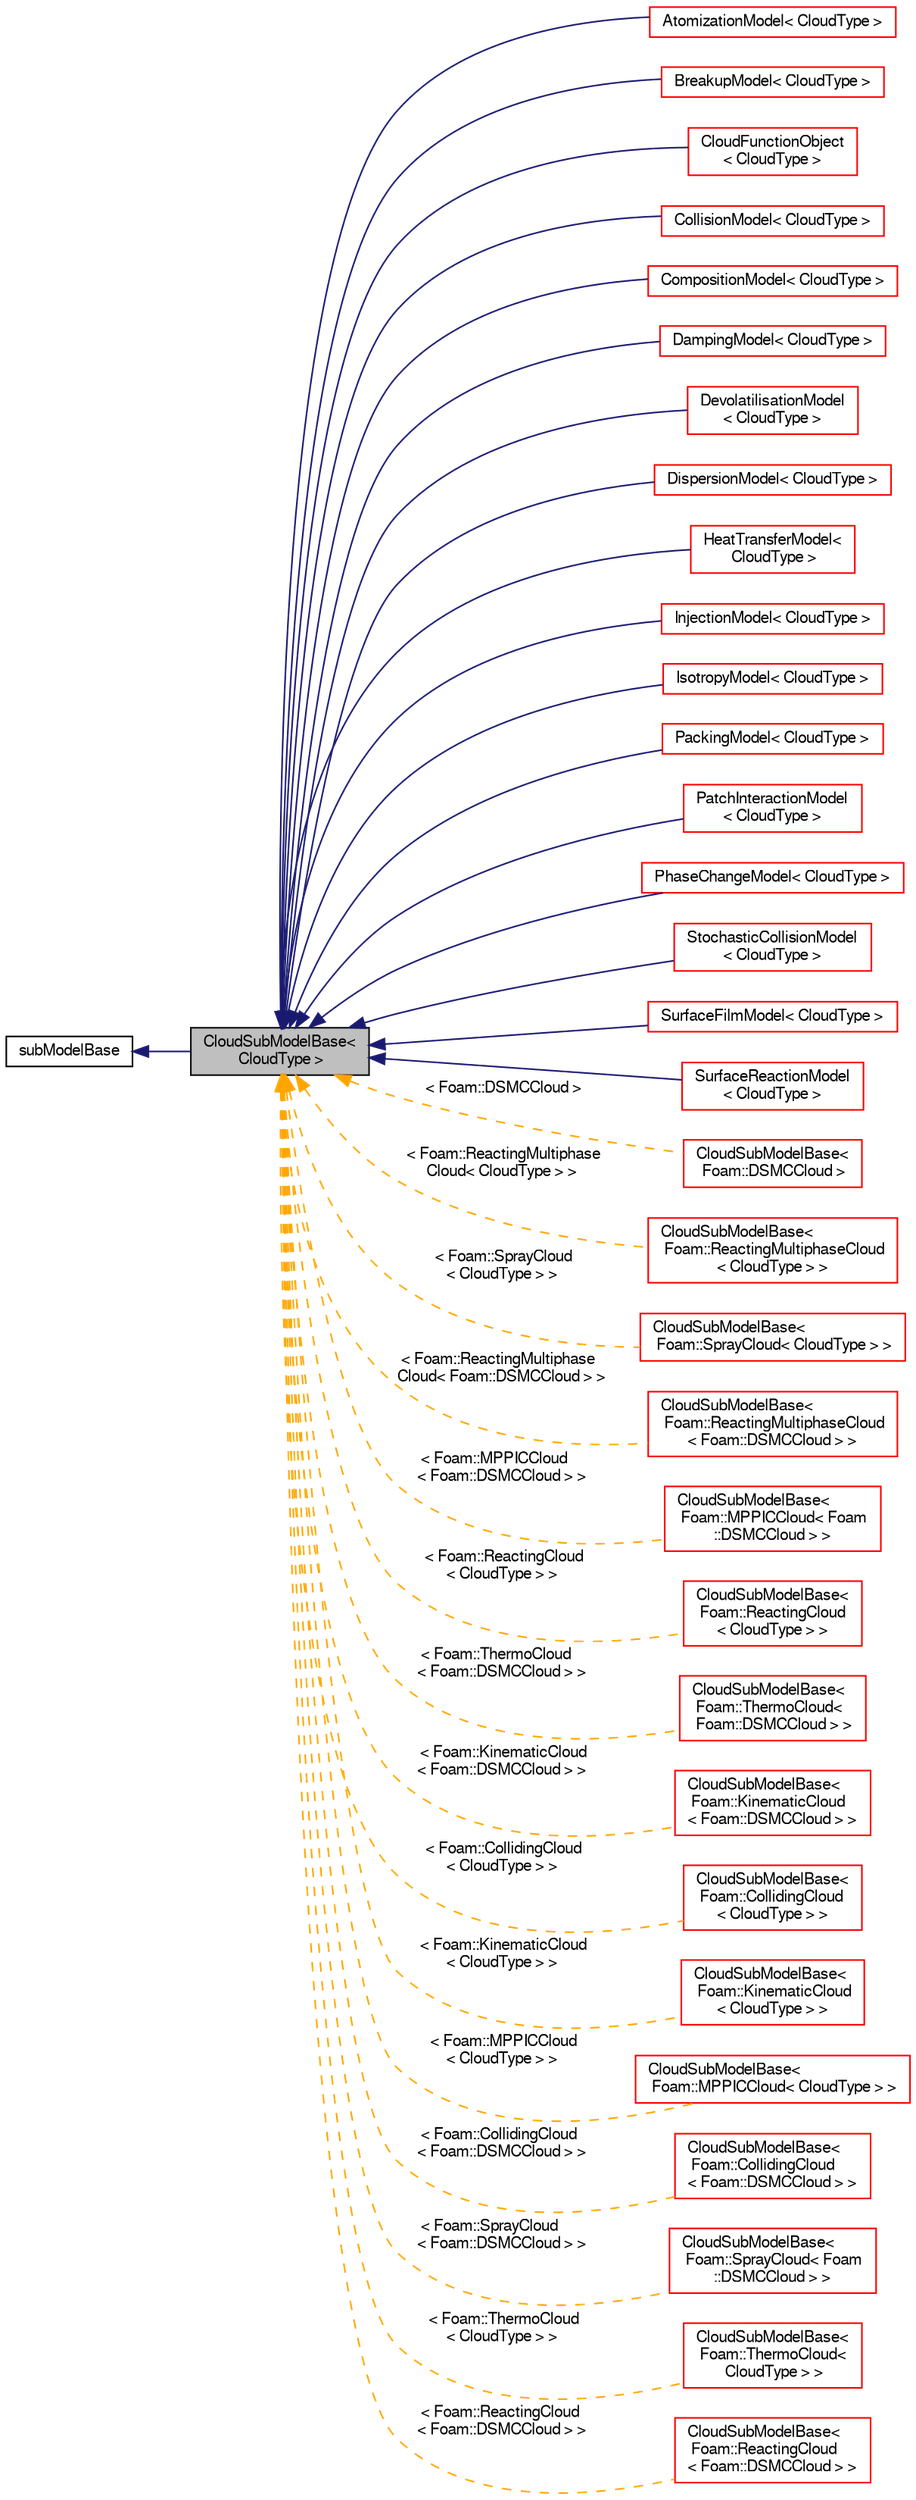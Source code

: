 digraph "CloudSubModelBase&lt; CloudType &gt;"
{
  bgcolor="transparent";
  edge [fontname="FreeSans",fontsize="10",labelfontname="FreeSans",labelfontsize="10"];
  node [fontname="FreeSans",fontsize="10",shape=record];
  rankdir="LR";
  Node1 [label="CloudSubModelBase\<\l CloudType \>",height=0.2,width=0.4,color="black", fillcolor="grey75", style="filled" fontcolor="black"];
  Node2 -> Node1 [dir="back",color="midnightblue",fontsize="10",style="solid",fontname="FreeSans"];
  Node2 [label="subModelBase",height=0.2,width=0.4,color="black",URL="$a02398.html",tooltip="Base class for generic sub-models requiring to be read from dictionary. Provides a mechanism to read ..."];
  Node1 -> Node3 [dir="back",color="midnightblue",fontsize="10",style="solid",fontname="FreeSans"];
  Node3 [label="AtomizationModel\< CloudType \>",height=0.2,width=0.4,color="red",URL="$a00071.html",tooltip="Templated atomization model class. "];
  Node1 -> Node4 [dir="back",color="midnightblue",fontsize="10",style="solid",fontname="FreeSans"];
  Node4 [label="BreakupModel\< CloudType \>",height=0.2,width=0.4,color="red",URL="$a00152.html",tooltip="Templated break-up model class. "];
  Node1 -> Node5 [dir="back",color="midnightblue",fontsize="10",style="solid",fontname="FreeSans"];
  Node5 [label="CloudFunctionObject\l\< CloudType \>",height=0.2,width=0.4,color="red",URL="$a00270.html",tooltip="Templated cloud function object base class. "];
  Node1 -> Node6 [dir="back",color="midnightblue",fontsize="10",style="solid",fontname="FreeSans"];
  Node6 [label="CollisionModel\< CloudType \>",height=0.2,width=0.4,color="red",URL="$a00302.html",tooltip="Templated collision model class. "];
  Node1 -> Node7 [dir="back",color="midnightblue",fontsize="10",style="solid",fontname="FreeSans"];
  Node7 [label="CompositionModel\< CloudType \>",height=0.2,width=0.4,color="red",URL="$a00321.html",tooltip="Templated reacting parcel composition model class Consists of carrier species (via thermo package)..."];
  Node1 -> Node8 [dir="back",color="midnightblue",fontsize="10",style="solid",fontname="FreeSans"];
  Node8 [label="DampingModel\< CloudType \>",height=0.2,width=0.4,color="red",URL="$a00476.html",tooltip="Base class for collisional damping models. "];
  Node1 -> Node9 [dir="back",color="midnightblue",fontsize="10",style="solid",fontname="FreeSans"];
  Node9 [label="DevolatilisationModel\l\< CloudType \>",height=0.2,width=0.4,color="red",URL="$a00490.html",tooltip="Templated devolatilisation model class. "];
  Node1 -> Node10 [dir="back",color="midnightblue",fontsize="10",style="solid",fontname="FreeSans"];
  Node10 [label="DispersionModel\< CloudType \>",height=0.2,width=0.4,color="red",URL="$a00525.html"];
  Node1 -> Node11 [dir="back",color="midnightblue",fontsize="10",style="solid",fontname="FreeSans"];
  Node11 [label="HeatTransferModel\<\l CloudType \>",height=0.2,width=0.4,color="red",URL="$a00962.html",tooltip="Templated heat transfer model class. "];
  Node1 -> Node12 [dir="back",color="midnightblue",fontsize="10",style="solid",fontname="FreeSans"];
  Node12 [label="InjectionModel\< CloudType \>",height=0.2,width=0.4,color="red",URL="$a01066.html",tooltip="Templated injection model class. "];
  Node1 -> Node13 [dir="back",color="midnightblue",fontsize="10",style="solid",fontname="FreeSans"];
  Node13 [label="IsotropyModel\< CloudType \>",height=0.2,width=0.4,color="red",URL="$a01160.html",tooltip="Base class for collisional return-to-isotropy models. "];
  Node1 -> Node14 [dir="back",color="midnightblue",fontsize="10",style="solid",fontname="FreeSans"];
  Node14 [label="PackingModel\< CloudType \>",height=0.2,width=0.4,color="red",URL="$a01709.html",tooltip="Base class for packing models. "];
  Node1 -> Node15 [dir="back",color="midnightblue",fontsize="10",style="solid",fontname="FreeSans"];
  Node15 [label="PatchInteractionModel\l\< CloudType \>",height=0.2,width=0.4,color="red",URL="$a01755.html",tooltip="Templated patch interaction model class. "];
  Node1 -> Node16 [dir="back",color="midnightblue",fontsize="10",style="solid",fontname="FreeSans"];
  Node16 [label="PhaseChangeModel\< CloudType \>",height=0.2,width=0.4,color="red",URL="$a01781.html",tooltip="Templated phase change model class. "];
  Node1 -> Node17 [dir="back",color="midnightblue",fontsize="10",style="solid",fontname="FreeSans"];
  Node17 [label="StochasticCollisionModel\l\< CloudType \>",height=0.2,width=0.4,color="red",URL="$a02383.html",tooltip="Templated stochastic collision model class. "];
  Node1 -> Node18 [dir="back",color="midnightblue",fontsize="10",style="solid",fontname="FreeSans"];
  Node18 [label="SurfaceFilmModel\< CloudType \>",height=0.2,width=0.4,color="red",URL="$a02410.html",tooltip="Templated wall surface film model class. "];
  Node1 -> Node19 [dir="back",color="midnightblue",fontsize="10",style="solid",fontname="FreeSans"];
  Node19 [label="SurfaceReactionModel\l\< CloudType \>",height=0.2,width=0.4,color="red",URL="$a02424.html",tooltip="Templated surface reaction model class. "];
  Node1 -> Node20 [dir="back",color="orange",fontsize="10",style="dashed",label=" \< Foam::DSMCCloud \>" ,fontname="FreeSans"];
  Node20 [label="CloudSubModelBase\<\l Foam::DSMCCloud \>",height=0.2,width=0.4,color="red",URL="$a00276.html"];
  Node1 -> Node21 [dir="back",color="orange",fontsize="10",style="dashed",label=" \< Foam::ReactingMultiphase\lCloud\< CloudType \> \>" ,fontname="FreeSans"];
  Node21 [label="CloudSubModelBase\<\l Foam::ReactingMultiphaseCloud\l\< CloudType \> \>",height=0.2,width=0.4,color="red",URL="$a00276.html"];
  Node1 -> Node22 [dir="back",color="orange",fontsize="10",style="dashed",label=" \< Foam::SprayCloud\l\< CloudType \> \>" ,fontname="FreeSans"];
  Node22 [label="CloudSubModelBase\<\l Foam::SprayCloud\< CloudType \> \>",height=0.2,width=0.4,color="red",URL="$a00276.html"];
  Node1 -> Node23 [dir="back",color="orange",fontsize="10",style="dashed",label=" \< Foam::ReactingMultiphase\lCloud\< Foam::DSMCCloud \> \>" ,fontname="FreeSans"];
  Node23 [label="CloudSubModelBase\<\l Foam::ReactingMultiphaseCloud\l\< Foam::DSMCCloud \> \>",height=0.2,width=0.4,color="red",URL="$a00276.html"];
  Node1 -> Node24 [dir="back",color="orange",fontsize="10",style="dashed",label=" \< Foam::MPPICCloud\l\< Foam::DSMCCloud \> \>" ,fontname="FreeSans"];
  Node24 [label="CloudSubModelBase\<\l Foam::MPPICCloud\< Foam\l::DSMCCloud \> \>",height=0.2,width=0.4,color="red",URL="$a00276.html"];
  Node1 -> Node25 [dir="back",color="orange",fontsize="10",style="dashed",label=" \< Foam::ReactingCloud\l\< CloudType \> \>" ,fontname="FreeSans"];
  Node25 [label="CloudSubModelBase\<\l Foam::ReactingCloud\l\< CloudType \> \>",height=0.2,width=0.4,color="red",URL="$a00276.html"];
  Node1 -> Node26 [dir="back",color="orange",fontsize="10",style="dashed",label=" \< Foam::ThermoCloud\l\< Foam::DSMCCloud \> \>" ,fontname="FreeSans"];
  Node26 [label="CloudSubModelBase\<\l Foam::ThermoCloud\<\l Foam::DSMCCloud \> \>",height=0.2,width=0.4,color="red",URL="$a00276.html"];
  Node1 -> Node27 [dir="back",color="orange",fontsize="10",style="dashed",label=" \< Foam::KinematicCloud\l\< Foam::DSMCCloud \> \>" ,fontname="FreeSans"];
  Node27 [label="CloudSubModelBase\<\l Foam::KinematicCloud\l\< Foam::DSMCCloud \> \>",height=0.2,width=0.4,color="red",URL="$a00276.html"];
  Node1 -> Node28 [dir="back",color="orange",fontsize="10",style="dashed",label=" \< Foam::CollidingCloud\l\< CloudType \> \>" ,fontname="FreeSans"];
  Node28 [label="CloudSubModelBase\<\l Foam::CollidingCloud\l\< CloudType \> \>",height=0.2,width=0.4,color="red",URL="$a00276.html"];
  Node1 -> Node29 [dir="back",color="orange",fontsize="10",style="dashed",label=" \< Foam::KinematicCloud\l\< CloudType \> \>" ,fontname="FreeSans"];
  Node29 [label="CloudSubModelBase\<\l Foam::KinematicCloud\l\< CloudType \> \>",height=0.2,width=0.4,color="red",URL="$a00276.html"];
  Node1 -> Node30 [dir="back",color="orange",fontsize="10",style="dashed",label=" \< Foam::MPPICCloud\l\< CloudType \> \>" ,fontname="FreeSans"];
  Node30 [label="CloudSubModelBase\<\l Foam::MPPICCloud\< CloudType \> \>",height=0.2,width=0.4,color="red",URL="$a00276.html"];
  Node1 -> Node31 [dir="back",color="orange",fontsize="10",style="dashed",label=" \< Foam::CollidingCloud\l\< Foam::DSMCCloud \> \>" ,fontname="FreeSans"];
  Node31 [label="CloudSubModelBase\<\l Foam::CollidingCloud\l\< Foam::DSMCCloud \> \>",height=0.2,width=0.4,color="red",URL="$a00276.html"];
  Node1 -> Node32 [dir="back",color="orange",fontsize="10",style="dashed",label=" \< Foam::SprayCloud\l\< Foam::DSMCCloud \> \>" ,fontname="FreeSans"];
  Node32 [label="CloudSubModelBase\<\l Foam::SprayCloud\< Foam\l::DSMCCloud \> \>",height=0.2,width=0.4,color="red",URL="$a00276.html"];
  Node1 -> Node33 [dir="back",color="orange",fontsize="10",style="dashed",label=" \< Foam::ThermoCloud\l\< CloudType \> \>" ,fontname="FreeSans"];
  Node33 [label="CloudSubModelBase\<\l Foam::ThermoCloud\<\l CloudType \> \>",height=0.2,width=0.4,color="red",URL="$a00276.html"];
  Node1 -> Node34 [dir="back",color="orange",fontsize="10",style="dashed",label=" \< Foam::ReactingCloud\l\< Foam::DSMCCloud \> \>" ,fontname="FreeSans"];
  Node34 [label="CloudSubModelBase\<\l Foam::ReactingCloud\l\< Foam::DSMCCloud \> \>",height=0.2,width=0.4,color="red",URL="$a00276.html"];
}
